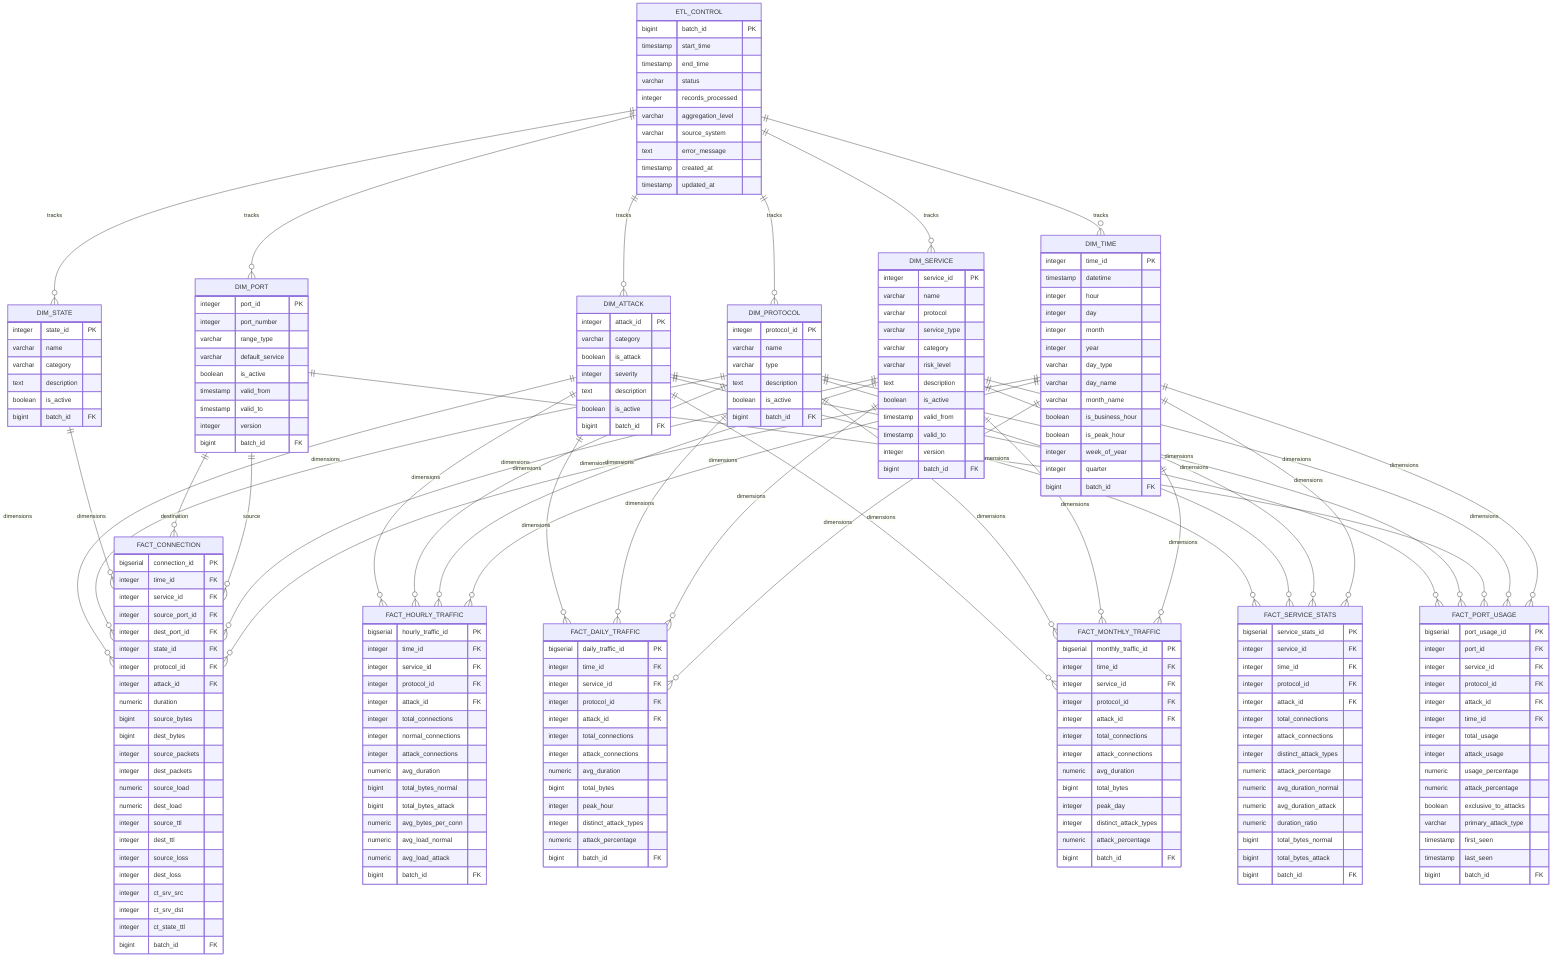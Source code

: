 erDiagram
    ETL_CONTROL {
        bigint batch_id PK
        timestamp start_time
        timestamp end_time
        varchar status
        integer records_processed
        varchar aggregation_level
        varchar source_system
        text error_message
        timestamp created_at
        timestamp updated_at
    }

    DIM_TIME {
        integer time_id PK
        timestamp datetime
        integer hour
        integer day
        integer month
        integer year
        varchar day_type
        varchar day_name
        varchar month_name
        boolean is_business_hour
        boolean is_peak_hour
        integer week_of_year
        integer quarter
        bigint batch_id FK
    }

    DIM_SERVICE {
        integer service_id PK
        varchar name
        varchar protocol
        varchar service_type
        varchar category
        varchar risk_level
        text description
        boolean is_active
        timestamp valid_from
        timestamp valid_to
        integer version
        bigint batch_id FK
    }

    DIM_PORT {
        integer port_id PK
        integer port_number
        varchar range_type
        varchar default_service
        boolean is_active
        timestamp valid_from
        timestamp valid_to
        integer version
        bigint batch_id FK
    }

    DIM_STATE {
        integer state_id PK
        varchar name
        varchar category
        text description
        boolean is_active
        bigint batch_id FK
    }

    DIM_PROTOCOL {
        integer protocol_id PK
        varchar name
        varchar type
        text description
        boolean is_active
        bigint batch_id FK
    }

    DIM_ATTACK {
        integer attack_id PK
        varchar category
        boolean is_attack
        integer severity
        text description
        boolean is_active
        bigint batch_id FK
    }

    FACT_CONNECTION {
        bigserial connection_id PK
        integer time_id FK
        integer service_id FK
        integer source_port_id FK
        integer dest_port_id FK
        integer state_id FK
        integer protocol_id FK
        integer attack_id FK
        numeric duration
        bigint source_bytes
        bigint dest_bytes
        integer source_packets
        integer dest_packets
        numeric source_load
        numeric dest_load
        integer source_ttl
        integer dest_ttl
        integer source_loss
        integer dest_loss
        integer ct_srv_src
        integer ct_srv_dst
        integer ct_state_ttl
        bigint batch_id FK
    }

    FACT_HOURLY_TRAFFIC {
        bigserial hourly_traffic_id PK
        integer time_id FK
        integer service_id FK
        integer protocol_id FK
        integer attack_id FK
        integer total_connections
        integer normal_connections
        integer attack_connections
        numeric avg_duration
        bigint total_bytes_normal
        bigint total_bytes_attack
        numeric avg_bytes_per_conn
        numeric avg_load_normal
        numeric avg_load_attack
        bigint batch_id FK
    }

    FACT_DAILY_TRAFFIC {
        bigserial daily_traffic_id PK
        integer time_id FK
        integer service_id FK
        integer protocol_id FK
        integer attack_id FK
        integer total_connections
        integer attack_connections
        numeric avg_duration
        bigint total_bytes
        integer peak_hour
        integer distinct_attack_types
        numeric attack_percentage
        bigint batch_id FK
    }

    FACT_MONTHLY_TRAFFIC {
        bigserial monthly_traffic_id PK
        integer time_id FK
        integer service_id FK
        integer protocol_id FK
        integer attack_id FK
        integer total_connections
        integer attack_connections
        numeric avg_duration
        bigint total_bytes
        integer peak_day
        integer distinct_attack_types
        numeric attack_percentage
        bigint batch_id FK
    }

    FACT_SERVICE_STATS {
        bigserial service_stats_id PK
        integer service_id FK
        integer time_id FK
        integer protocol_id FK
        integer attack_id FK
        integer total_connections
        integer attack_connections
        integer distinct_attack_types
        numeric attack_percentage
        numeric avg_duration_normal
        numeric avg_duration_attack
        numeric duration_ratio
        bigint total_bytes_normal
        bigint total_bytes_attack
        bigint batch_id FK
    }

    FACT_PORT_USAGE {
        bigserial port_usage_id PK
        integer port_id FK
        integer service_id FK
        integer protocol_id FK
        integer attack_id FK
        integer time_id FK
        integer total_usage
        integer attack_usage
        numeric usage_percentage
        numeric attack_percentage
        boolean exclusive_to_attacks
        varchar primary_attack_type
        timestamp first_seen
        timestamp last_seen
        bigint batch_id FK
    }

    ETL_CONTROL ||--o{ DIM_TIME : "tracks"
    ETL_CONTROL ||--o{ DIM_SERVICE : "tracks"
    ETL_CONTROL ||--o{ DIM_PORT : "tracks"
    ETL_CONTROL ||--o{ DIM_STATE : "tracks"
    ETL_CONTROL ||--o{ DIM_PROTOCOL : "tracks"
    ETL_CONTROL ||--o{ DIM_ATTACK : "tracks"

    DIM_TIME ||--o{ FACT_CONNECTION : "dimensions"
    DIM_SERVICE ||--o{ FACT_CONNECTION : "dimensions"
    DIM_PORT ||--o{ FACT_CONNECTION : "source"
    DIM_PORT ||--o{ FACT_CONNECTION : "destination"
    DIM_STATE ||--o{ FACT_CONNECTION : "dimensions"
    DIM_PROTOCOL ||--o{ FACT_CONNECTION : "dimensions"
    DIM_ATTACK ||--o{ FACT_CONNECTION : "dimensions"

    DIM_TIME ||--o{ FACT_HOURLY_TRAFFIC : "dimensions"
    DIM_SERVICE ||--o{ FACT_HOURLY_TRAFFIC : "dimensions"
    DIM_PROTOCOL ||--o{ FACT_HOURLY_TRAFFIC : "dimensions"
    DIM_ATTACK ||--o{ FACT_HOURLY_TRAFFIC : "dimensions"

    DIM_TIME ||--o{ FACT_DAILY_TRAFFIC : "dimensions"
    DIM_SERVICE ||--o{ FACT_DAILY_TRAFFIC : "dimensions"
    DIM_PROTOCOL ||--o{ FACT_DAILY_TRAFFIC : "dimensions"
    DIM_ATTACK ||--o{ FACT_DAILY_TRAFFIC : "dimensions"

    DIM_TIME ||--o{ FACT_MONTHLY_TRAFFIC : "dimensions"
    DIM_SERVICE ||--o{ FACT_MONTHLY_TRAFFIC : "dimensions"
    DIM_PROTOCOL ||--o{ FACT_MONTHLY_TRAFFIC : "dimensions"
    DIM_ATTACK ||--o{ FACT_MONTHLY_TRAFFIC : "dimensions"

    DIM_TIME ||--o{ FACT_SERVICE_STATS : "dimensions"
    DIM_SERVICE ||--o{ FACT_SERVICE_STATS : "dimensions"
    DIM_PROTOCOL ||--o{ FACT_SERVICE_STATS : "dimensions"
    DIM_ATTACK ||--o{ FACT_SERVICE_STATS : "dimensions"

    DIM_TIME ||--o{ FACT_PORT_USAGE : "dimensions"
    DIM_SERVICE ||--o{ FACT_PORT_USAGE : "dimensions"
    DIM_PORT ||--o{ FACT_PORT_USAGE : "dimensions"
    DIM_PROTOCOL ||--o{ FACT_PORT_USAGE : "dimensions"
    DIM_ATTACK ||--o{ FACT_PORT_USAGE : "dimensions"